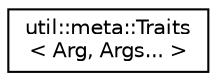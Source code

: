 digraph "Graphical Class Hierarchy"
{
 // LATEX_PDF_SIZE
  edge [fontname="Helvetica",fontsize="10",labelfontname="Helvetica",labelfontsize="10"];
  node [fontname="Helvetica",fontsize="10",shape=record];
  rankdir="LR";
  Node0 [label="util::meta::Traits\l\< Arg, Args... \>",height=0.2,width=0.4,color="black", fillcolor="white", style="filled",URL="$structutil_1_1meta_1_1_traits_3_01_arg_00_01_args_8_8_8_01_4.html",tooltip="Parameter pack helper type."];
}
